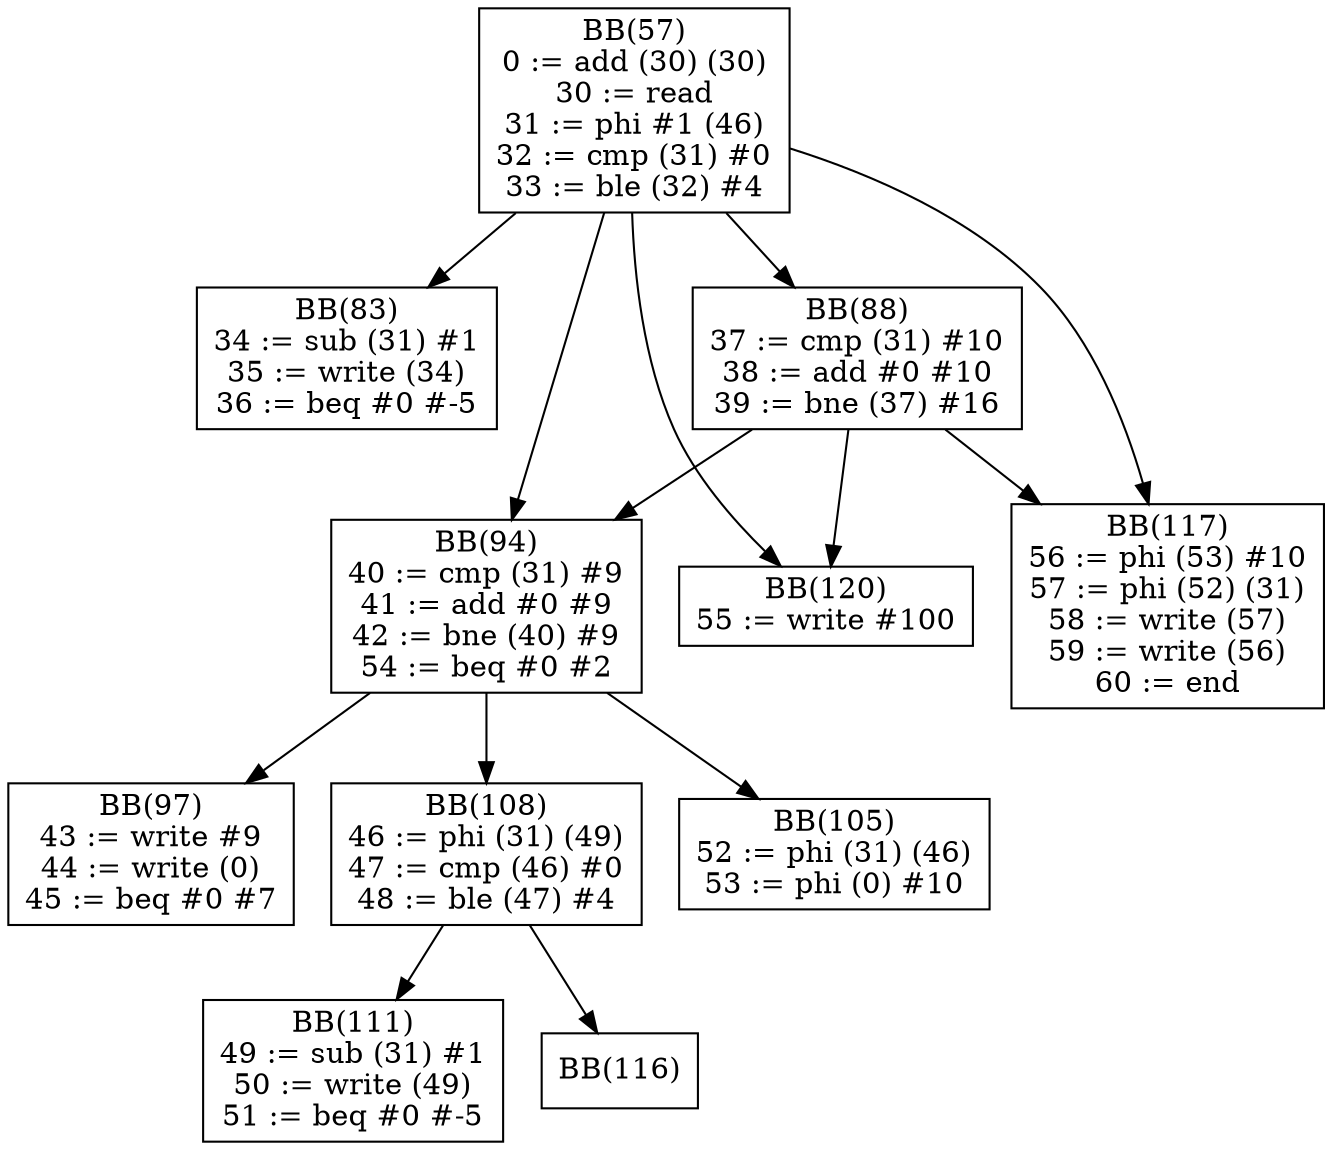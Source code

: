 digraph G {
bb57[shape = box, label = "BB(57)\n" + "0 := add (30) (30)\n" + "30 := read\n" + "31 := phi #1 (46)\n" + "32 := cmp (31) #0\n" + "33 := ble (32) #4\n"];
bb83[shape = box, label = "BB(83)\n" + "34 := sub (31) #1\n" + "35 := write (34)\n" + "36 := beq #0 #-5\n"];
bb88[shape = box, label = "BB(88)\n" + "37 := cmp (31) #10\n" + "38 := add #0 #10\n" + "39 := bne (37) #16\n"];
bb94[shape = box, label = "BB(94)\n" + "40 := cmp (31) #9\n" + "41 := add #0 #9\n" + "42 := bne (40) #9\n" + "54 := beq #0 #2\n"];
bb120[shape = box, label = "BB(120)\n" + "55 := write #100\n"];
bb117[shape = box, label = "BB(117)\n" + "56 := phi (53) #10\n" + "57 := phi (52) (31)\n" + "58 := write (57)\n" + "59 := write (56)\n" + "60 := end\n"];
bb97[shape = box, label = "BB(97)\n" + "43 := write #9\n" + "44 := write (0)\n" + "45 := beq #0 #7\n"];
bb108[shape = box, label = "BB(108)\n" + "46 := phi (31) (49)\n" + "47 := cmp (46) #0\n" + "48 := ble (47) #4\n"];
bb105[shape = box, label = "BB(105)\n" + "52 := phi (31) (46)\n" + "53 := phi (0) #10\n"];
bb111[shape = box, label = "BB(111)\n" + "49 := sub (31) #1\n" + "50 := write (49)\n" + "51 := beq #0 #-5\n"];
bb116[shape = box, label = "BB(116)\n"];
bb57 -> bb83;
bb57 -> bb88;
bb57 -> bb94;
bb57 -> bb120;
bb57 -> bb117;
bb88 -> bb94;
bb88 -> bb120;
bb88 -> bb117;
bb94 -> bb97;
bb94 -> bb108;
bb94 -> bb105;
bb108 -> bb111;
bb108 -> bb116;
}
